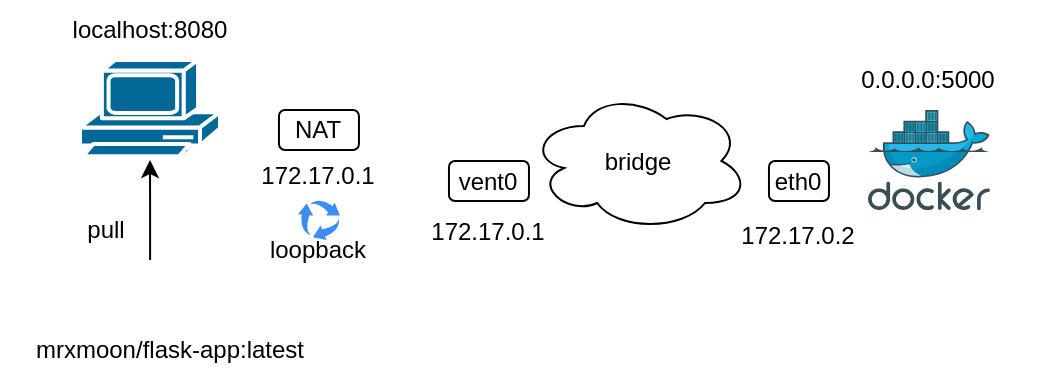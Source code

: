 <mxfile version="24.8.4">
  <diagram name="Page-1" id="SDOzWbV70_7biV7m2FC6">
    <mxGraphModel dx="1500" dy="796" grid="1" gridSize="10" guides="1" tooltips="1" connect="1" arrows="1" fold="1" page="1" pageScale="1" pageWidth="850" pageHeight="1100" math="0" shadow="0">
      <root>
        <mxCell id="0" />
        <mxCell id="1" parent="0" />
        <mxCell id="aVytLB4ivRo-0Gfj-eNB-1" value="" style="image;sketch=0;aspect=fixed;html=1;points=[];align=center;fontSize=12;image=img/lib/mscae/Docker.svg;" vertex="1" parent="1">
          <mxGeometry x="593.99" y="75" width="60.98" height="50" as="geometry" />
        </mxCell>
        <mxCell id="aVytLB4ivRo-0Gfj-eNB-2" value="" style="shape=mxgraph.cisco.computers_and_peripherals.pc;html=1;pointerEvents=1;dashed=0;fillColor=#036897;strokeColor=#ffffff;strokeWidth=2;verticalLabelPosition=bottom;verticalAlign=top;align=center;outlineConnect=0;" vertex="1" parent="1">
          <mxGeometry x="200" y="50" width="70" height="50" as="geometry" />
        </mxCell>
        <mxCell id="aVytLB4ivRo-0Gfj-eNB-4" value="0.0.0.0:5000" style="text;html=1;align=center;verticalAlign=middle;whiteSpace=wrap;rounded=0;" vertex="1" parent="1">
          <mxGeometry x="559.48" y="45" width="130" height="30" as="geometry" />
        </mxCell>
        <mxCell id="aVytLB4ivRo-0Gfj-eNB-5" value="localhost:8080" style="text;html=1;align=center;verticalAlign=middle;whiteSpace=wrap;rounded=0;" vertex="1" parent="1">
          <mxGeometry x="170" y="20" width="130" height="30" as="geometry" />
        </mxCell>
        <mxCell id="aVytLB4ivRo-0Gfj-eNB-8" style="edgeStyle=orthogonalEdgeStyle;rounded=0;orthogonalLoop=1;jettySize=auto;html=1;" edge="1" parent="1" source="aVytLB4ivRo-0Gfj-eNB-6" target="aVytLB4ivRo-0Gfj-eNB-2">
          <mxGeometry relative="1" as="geometry" />
        </mxCell>
        <mxCell id="aVytLB4ivRo-0Gfj-eNB-6" value="" style="shape=image;verticalLabelPosition=bottom;labelBackgroundColor=default;verticalAlign=top;aspect=fixed;imageAspect=0;image=https://gitlab.com/uploads/-/system/project/avatar/22180576/dockerhub.png;" vertex="1" parent="1">
          <mxGeometry x="216.17" y="150" width="37.65" height="30" as="geometry" />
        </mxCell>
        <mxCell id="aVytLB4ivRo-0Gfj-eNB-7" value="mrxmoon/flask-app:latest" style="text;html=1;align=center;verticalAlign=middle;whiteSpace=wrap;rounded=0;" vertex="1" parent="1">
          <mxGeometry x="160" y="180" width="170" height="30" as="geometry" />
        </mxCell>
        <mxCell id="aVytLB4ivRo-0Gfj-eNB-9" value="pull" style="text;html=1;align=center;verticalAlign=middle;whiteSpace=wrap;rounded=0;" vertex="1" parent="1">
          <mxGeometry x="190" y="120" width="46.17" height="30" as="geometry" />
        </mxCell>
        <mxCell id="aVytLB4ivRo-0Gfj-eNB-12" value="bridge" style="ellipse;shape=cloud;whiteSpace=wrap;html=1;" vertex="1" parent="1">
          <mxGeometry x="424.48" y="65.5" width="110" height="70" as="geometry" />
        </mxCell>
        <mxCell id="aVytLB4ivRo-0Gfj-eNB-13" value="172.17.0.2" style="text;html=1;align=center;verticalAlign=middle;whiteSpace=wrap;rounded=0;" vertex="1" parent="1">
          <mxGeometry x="494.48" y="123" width="130" height="30" as="geometry" />
        </mxCell>
        <mxCell id="aVytLB4ivRo-0Gfj-eNB-14" value="172.17.0.1" style="text;html=1;align=center;verticalAlign=middle;whiteSpace=wrap;rounded=0;" vertex="1" parent="1">
          <mxGeometry x="339.48" y="120.5" width="130" height="30" as="geometry" />
        </mxCell>
        <mxCell id="aVytLB4ivRo-0Gfj-eNB-15" value="eth0" style="rounded=1;whiteSpace=wrap;html=1;" vertex="1" parent="1">
          <mxGeometry x="544.48" y="100.5" width="30" height="20" as="geometry" />
        </mxCell>
        <mxCell id="aVytLB4ivRo-0Gfj-eNB-16" value="vent0" style="rounded=1;whiteSpace=wrap;html=1;" vertex="1" parent="1">
          <mxGeometry x="384.48" y="100.5" width="40" height="20" as="geometry" />
        </mxCell>
        <mxCell id="aVytLB4ivRo-0Gfj-eNB-17" value="NAT" style="rounded=1;whiteSpace=wrap;html=1;" vertex="1" parent="1">
          <mxGeometry x="299.48" y="75" width="40" height="20" as="geometry" />
        </mxCell>
        <mxCell id="aVytLB4ivRo-0Gfj-eNB-18" value="172.17.0.1" style="text;html=1;align=center;verticalAlign=middle;whiteSpace=wrap;rounded=0;" vertex="1" parent="1">
          <mxGeometry x="254.48" y="93" width="130" height="30" as="geometry" />
        </mxCell>
        <mxCell id="aVytLB4ivRo-0Gfj-eNB-19" value="loopback" style="text;html=1;align=center;verticalAlign=middle;whiteSpace=wrap;rounded=0;" vertex="1" parent="1">
          <mxGeometry x="254.48" y="130" width="130" height="30" as="geometry" />
        </mxCell>
        <mxCell id="aVytLB4ivRo-0Gfj-eNB-20" value="" style="sketch=0;html=1;aspect=fixed;strokeColor=none;shadow=0;fillColor=#3B8DF1;verticalAlign=top;labelPosition=center;verticalLabelPosition=bottom;shape=mxgraph.gcp2.arrow_cycle" vertex="1" parent="1">
          <mxGeometry x="308.95" y="120" width="21.05" height="20" as="geometry" />
        </mxCell>
      </root>
    </mxGraphModel>
  </diagram>
</mxfile>
